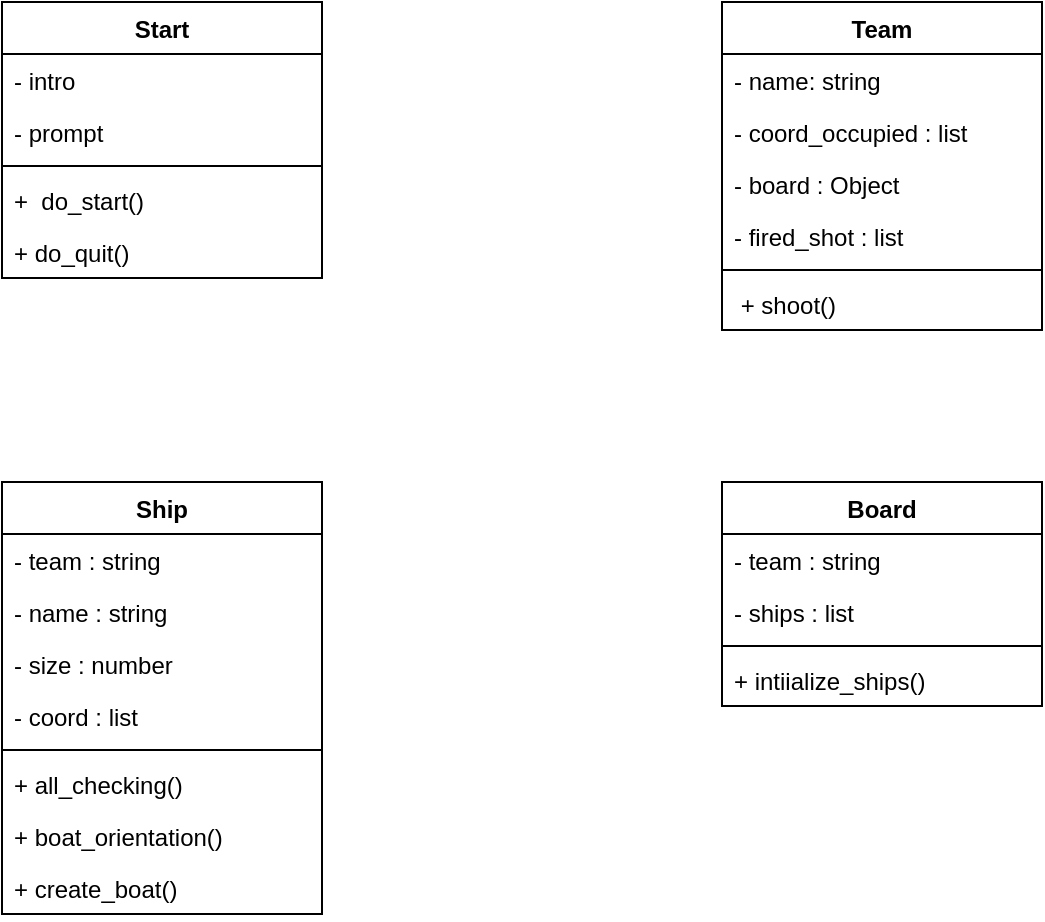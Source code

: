 <mxfile version="20.7.4" type="device"><diagram id="We4ZVc-Q2UzpW48jm4pA" name="Page-1"><mxGraphModel dx="1290" dy="549" grid="1" gridSize="10" guides="1" tooltips="1" connect="1" arrows="1" fold="1" page="1" pageScale="1" pageWidth="827" pageHeight="1169" math="0" shadow="0"><root><mxCell id="0"/><mxCell id="1" parent="0"/><mxCell id="prFZL55jEikQjmbi4iGO-64" value="Start" style="swimlane;fontStyle=1;align=center;verticalAlign=top;childLayout=stackLayout;horizontal=1;startSize=26;horizontalStack=0;resizeParent=1;resizeParentMax=0;resizeLast=0;collapsible=1;marginBottom=0;labelBackgroundColor=none;strokeColor=default;fillColor=none;" parent="1" vertex="1"><mxGeometry x="40" y="40" width="160" height="138" as="geometry"><mxRectangle x="230" y="80" width="70" height="30" as="alternateBounds"/></mxGeometry></mxCell><mxCell id="prFZL55jEikQjmbi4iGO-65" value="- intro&#10;" style="text;strokeColor=none;fillColor=none;align=left;verticalAlign=top;spacingLeft=4;spacingRight=4;overflow=hidden;rotatable=0;points=[[0,0.5],[1,0.5]];portConstraint=eastwest;labelBackgroundColor=none;" parent="prFZL55jEikQjmbi4iGO-64" vertex="1"><mxGeometry y="26" width="160" height="26" as="geometry"/></mxCell><mxCell id="prFZL55jEikQjmbi4iGO-70" value="- prompt " style="text;strokeColor=none;fillColor=none;align=left;verticalAlign=top;spacingLeft=4;spacingRight=4;overflow=hidden;rotatable=0;points=[[0,0.5],[1,0.5]];portConstraint=eastwest;labelBackgroundColor=none;" parent="prFZL55jEikQjmbi4iGO-64" vertex="1"><mxGeometry y="52" width="160" height="26" as="geometry"/></mxCell><mxCell id="prFZL55jEikQjmbi4iGO-66" value="" style="line;strokeWidth=1;fillColor=none;align=left;verticalAlign=middle;spacingTop=-1;spacingLeft=3;spacingRight=3;rotatable=0;labelPosition=right;points=[];portConstraint=eastwest;strokeColor=inherit;labelBackgroundColor=none;" parent="prFZL55jEikQjmbi4iGO-64" vertex="1"><mxGeometry y="78" width="160" height="8" as="geometry"/></mxCell><mxCell id="prFZL55jEikQjmbi4iGO-67" value="+  do_start()" style="text;strokeColor=none;fillColor=none;align=left;verticalAlign=top;spacingLeft=4;spacingRight=4;overflow=hidden;rotatable=0;points=[[0,0.5],[1,0.5]];portConstraint=eastwest;labelBackgroundColor=none;" parent="prFZL55jEikQjmbi4iGO-64" vertex="1"><mxGeometry y="86" width="160" height="26" as="geometry"/></mxCell><mxCell id="prFZL55jEikQjmbi4iGO-72" value="+ do_quit()" style="text;strokeColor=none;fillColor=none;align=left;verticalAlign=top;spacingLeft=4;spacingRight=4;overflow=hidden;rotatable=0;points=[[0,0.5],[1,0.5]];portConstraint=eastwest;labelBackgroundColor=none;" parent="prFZL55jEikQjmbi4iGO-64" vertex="1"><mxGeometry y="112" width="160" height="26" as="geometry"/></mxCell><mxCell id="prFZL55jEikQjmbi4iGO-76" value="Ship" style="swimlane;fontStyle=1;align=center;verticalAlign=top;childLayout=stackLayout;horizontal=1;startSize=26;horizontalStack=0;resizeParent=1;resizeParentMax=0;resizeLast=0;collapsible=1;marginBottom=0;labelBackgroundColor=none;strokeColor=default;fillColor=none;" parent="1" vertex="1"><mxGeometry x="40" y="280" width="160" height="216" as="geometry"/></mxCell><mxCell id="prFZL55jEikQjmbi4iGO-77" value="- team : string" style="text;strokeColor=none;fillColor=none;align=left;verticalAlign=top;spacingLeft=4;spacingRight=4;overflow=hidden;rotatable=0;points=[[0,0.5],[1,0.5]];portConstraint=eastwest;labelBackgroundColor=none;" parent="prFZL55jEikQjmbi4iGO-76" vertex="1"><mxGeometry y="26" width="160" height="26" as="geometry"/></mxCell><mxCell id="prFZL55jEikQjmbi4iGO-80" value="- name : string" style="text;strokeColor=none;fillColor=none;align=left;verticalAlign=top;spacingLeft=4;spacingRight=4;overflow=hidden;rotatable=0;points=[[0,0.5],[1,0.5]];portConstraint=eastwest;labelBackgroundColor=none;" parent="prFZL55jEikQjmbi4iGO-76" vertex="1"><mxGeometry y="52" width="160" height="26" as="geometry"/></mxCell><mxCell id="prFZL55jEikQjmbi4iGO-82" value="- size : number" style="text;strokeColor=none;fillColor=none;align=left;verticalAlign=top;spacingLeft=4;spacingRight=4;overflow=hidden;rotatable=0;points=[[0,0.5],[1,0.5]];portConstraint=eastwest;labelBackgroundColor=none;" parent="prFZL55jEikQjmbi4iGO-76" vertex="1"><mxGeometry y="78" width="160" height="26" as="geometry"/></mxCell><mxCell id="prFZL55jEikQjmbi4iGO-83" value="- coord : list" style="text;strokeColor=none;fillColor=none;align=left;verticalAlign=top;spacingLeft=4;spacingRight=4;overflow=hidden;rotatable=0;points=[[0,0.5],[1,0.5]];portConstraint=eastwest;labelBackgroundColor=none;" parent="prFZL55jEikQjmbi4iGO-76" vertex="1"><mxGeometry y="104" width="160" height="26" as="geometry"/></mxCell><mxCell id="prFZL55jEikQjmbi4iGO-78" value="" style="line;strokeWidth=1;fillColor=none;align=left;verticalAlign=middle;spacingTop=-1;spacingLeft=3;spacingRight=3;rotatable=0;labelPosition=right;points=[];portConstraint=eastwest;strokeColor=inherit;labelBackgroundColor=none;" parent="prFZL55jEikQjmbi4iGO-76" vertex="1"><mxGeometry y="130" width="160" height="8" as="geometry"/></mxCell><mxCell id="prFZL55jEikQjmbi4iGO-79" value="+ all_checking()" style="text;strokeColor=none;fillColor=none;align=left;verticalAlign=top;spacingLeft=4;spacingRight=4;overflow=hidden;rotatable=0;points=[[0,0.5],[1,0.5]];portConstraint=eastwest;labelBackgroundColor=none;" parent="prFZL55jEikQjmbi4iGO-76" vertex="1"><mxGeometry y="138" width="160" height="26" as="geometry"/></mxCell><mxCell id="prFZL55jEikQjmbi4iGO-84" value="+ boat_orientation()" style="text;strokeColor=none;fillColor=none;align=left;verticalAlign=top;spacingLeft=4;spacingRight=4;overflow=hidden;rotatable=0;points=[[0,0.5],[1,0.5]];portConstraint=eastwest;labelBackgroundColor=none;" parent="prFZL55jEikQjmbi4iGO-76" vertex="1"><mxGeometry y="164" width="160" height="26" as="geometry"/></mxCell><mxCell id="prFZL55jEikQjmbi4iGO-87" value="+ create_boat()" style="text;strokeColor=none;fillColor=none;align=left;verticalAlign=top;spacingLeft=4;spacingRight=4;overflow=hidden;rotatable=0;points=[[0,0.5],[1,0.5]];portConstraint=eastwest;labelBackgroundColor=none;" parent="prFZL55jEikQjmbi4iGO-76" vertex="1"><mxGeometry y="190" width="160" height="26" as="geometry"/></mxCell><mxCell id="prFZL55jEikQjmbi4iGO-101" value="Team&#10;" style="swimlane;fontStyle=1;align=center;verticalAlign=top;childLayout=stackLayout;horizontal=1;startSize=26;horizontalStack=0;resizeParent=1;resizeParentMax=0;resizeLast=0;collapsible=1;marginBottom=0;labelBackgroundColor=none;strokeColor=default;fillColor=none;" parent="1" vertex="1"><mxGeometry x="400" y="40" width="160" height="164" as="geometry"/></mxCell><mxCell id="prFZL55jEikQjmbi4iGO-111" value="- name: string" style="text;strokeColor=none;fillColor=none;align=left;verticalAlign=top;spacingLeft=4;spacingRight=4;overflow=hidden;rotatable=0;points=[[0,0.5],[1,0.5]];portConstraint=eastwest;labelBackgroundColor=none;" parent="prFZL55jEikQjmbi4iGO-101" vertex="1"><mxGeometry y="26" width="160" height="26" as="geometry"/></mxCell><mxCell id="prFZL55jEikQjmbi4iGO-105" value="- coord_occupied : list" style="text;strokeColor=none;fillColor=none;align=left;verticalAlign=top;spacingLeft=4;spacingRight=4;overflow=hidden;rotatable=0;points=[[0,0.5],[1,0.5]];portConstraint=eastwest;labelBackgroundColor=none;" parent="prFZL55jEikQjmbi4iGO-101" vertex="1"><mxGeometry y="52" width="160" height="26" as="geometry"/></mxCell><mxCell id="prFZL55jEikQjmbi4iGO-106" value="- board : Object" style="text;strokeColor=none;fillColor=none;align=left;verticalAlign=top;spacingLeft=4;spacingRight=4;overflow=hidden;rotatable=0;points=[[0,0.5],[1,0.5]];portConstraint=eastwest;labelBackgroundColor=none;" parent="prFZL55jEikQjmbi4iGO-101" vertex="1"><mxGeometry y="78" width="160" height="26" as="geometry"/></mxCell><mxCell id="prFZL55jEikQjmbi4iGO-107" value="- fired_shot : list" style="text;strokeColor=none;fillColor=none;align=left;verticalAlign=top;spacingLeft=4;spacingRight=4;overflow=hidden;rotatable=0;points=[[0,0.5],[1,0.5]];portConstraint=eastwest;labelBackgroundColor=none;" parent="prFZL55jEikQjmbi4iGO-101" vertex="1"><mxGeometry y="104" width="160" height="26" as="geometry"/></mxCell><mxCell id="prFZL55jEikQjmbi4iGO-103" value="" style="line;strokeWidth=1;fillColor=none;align=left;verticalAlign=middle;spacingTop=-1;spacingLeft=3;spacingRight=3;rotatable=0;labelPosition=right;points=[];portConstraint=eastwest;strokeColor=inherit;labelBackgroundColor=none;" parent="prFZL55jEikQjmbi4iGO-101" vertex="1"><mxGeometry y="130" width="160" height="8" as="geometry"/></mxCell><mxCell id="prFZL55jEikQjmbi4iGO-104" value=" + shoot()" style="text;strokeColor=none;fillColor=none;align=left;verticalAlign=top;spacingLeft=4;spacingRight=4;overflow=hidden;rotatable=0;points=[[0,0.5],[1,0.5]];portConstraint=eastwest;labelBackgroundColor=none;" parent="prFZL55jEikQjmbi4iGO-101" vertex="1"><mxGeometry y="138" width="160" height="26" as="geometry"/></mxCell><mxCell id="prFZL55jEikQjmbi4iGO-112" value="Board" style="swimlane;fontStyle=1;align=center;verticalAlign=top;childLayout=stackLayout;horizontal=1;startSize=26;horizontalStack=0;resizeParent=1;resizeParentMax=0;resizeLast=0;collapsible=1;marginBottom=0;labelBackgroundColor=none;strokeColor=default;fillColor=none;" parent="1" vertex="1"><mxGeometry x="400" y="280" width="160" height="112" as="geometry"/></mxCell><mxCell id="prFZL55jEikQjmbi4iGO-113" value="- team : string" style="text;strokeColor=none;fillColor=none;align=left;verticalAlign=top;spacingLeft=4;spacingRight=4;overflow=hidden;rotatable=0;points=[[0,0.5],[1,0.5]];portConstraint=eastwest;labelBackgroundColor=none;" parent="prFZL55jEikQjmbi4iGO-112" vertex="1"><mxGeometry y="26" width="160" height="26" as="geometry"/></mxCell><mxCell id="prFZL55jEikQjmbi4iGO-116" value="- ships : list" style="text;strokeColor=none;fillColor=none;align=left;verticalAlign=top;spacingLeft=4;spacingRight=4;overflow=hidden;rotatable=0;points=[[0,0.5],[1,0.5]];portConstraint=eastwest;labelBackgroundColor=none;" parent="prFZL55jEikQjmbi4iGO-112" vertex="1"><mxGeometry y="52" width="160" height="26" as="geometry"/></mxCell><mxCell id="prFZL55jEikQjmbi4iGO-114" value="" style="line;strokeWidth=1;fillColor=none;align=left;verticalAlign=middle;spacingTop=-1;spacingLeft=3;spacingRight=3;rotatable=0;labelPosition=right;points=[];portConstraint=eastwest;strokeColor=inherit;labelBackgroundColor=none;" parent="prFZL55jEikQjmbi4iGO-112" vertex="1"><mxGeometry y="78" width="160" height="8" as="geometry"/></mxCell><mxCell id="prFZL55jEikQjmbi4iGO-115" value="+ intiialize_ships()" style="text;strokeColor=none;fillColor=none;align=left;verticalAlign=top;spacingLeft=4;spacingRight=4;overflow=hidden;rotatable=0;points=[[0,0.5],[1,0.5]];portConstraint=eastwest;labelBackgroundColor=none;" parent="prFZL55jEikQjmbi4iGO-112" vertex="1"><mxGeometry y="86" width="160" height="26" as="geometry"/></mxCell></root></mxGraphModel></diagram></mxfile>